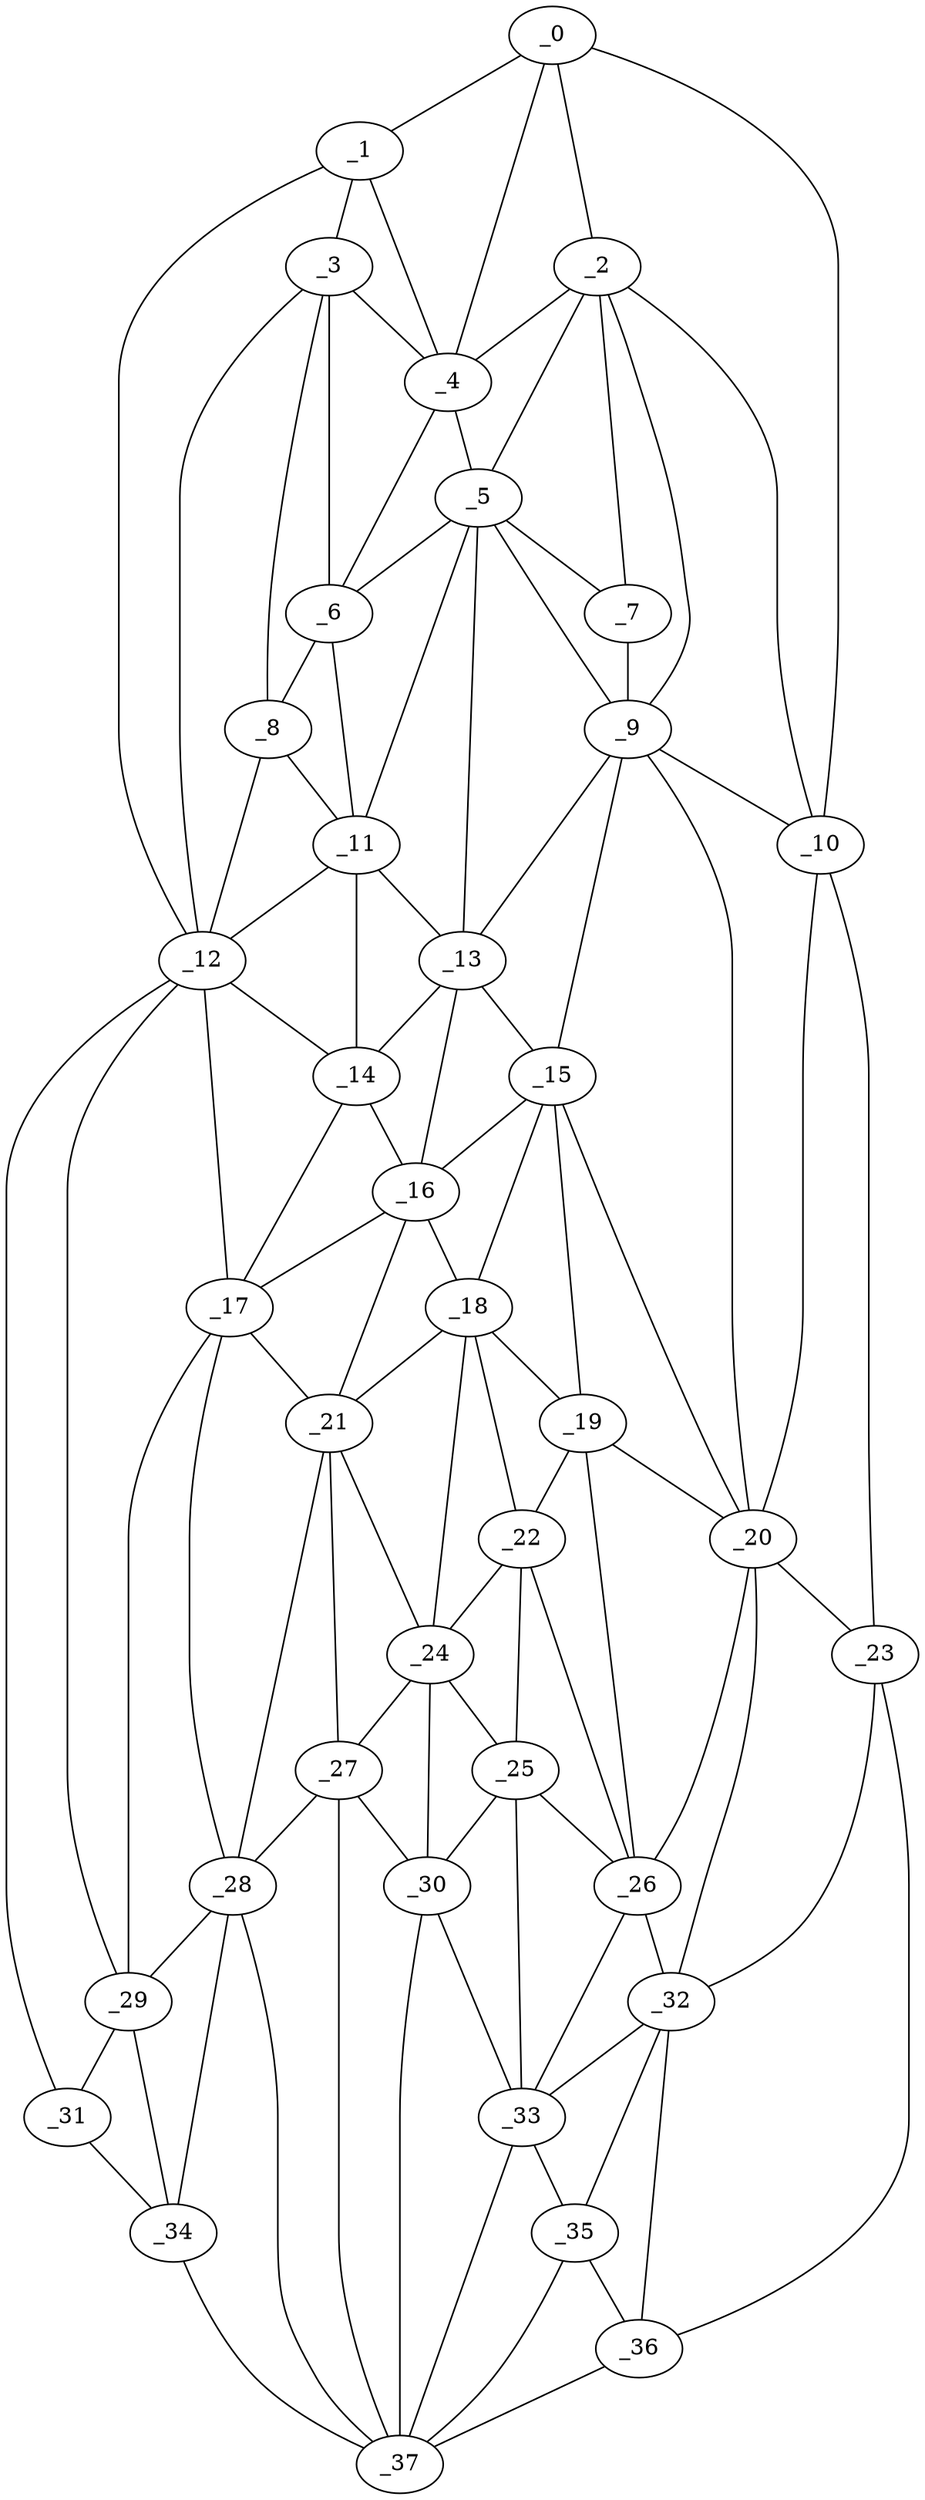 graph "obj30__300.gxl" {
	_0	 [x=26,
		y=80];
	_1	 [x=30,
		y=92];
	_0 -- _1	 [valence=1];
	_2	 [x=34,
		y=69];
	_0 -- _2	 [valence=1];
	_4	 [x=38,
		y=83];
	_0 -- _4	 [valence=2];
	_10	 [x=49,
		y=7];
	_0 -- _10	 [valence=1];
	_3	 [x=37,
		y=95];
	_1 -- _3	 [valence=2];
	_1 -- _4	 [valence=2];
	_12	 [x=52,
		y=103];
	_1 -- _12	 [valence=1];
	_2 -- _4	 [valence=1];
	_5	 [x=42,
		y=77];
	_2 -- _5	 [valence=1];
	_7	 [x=43,
		y=70];
	_2 -- _7	 [valence=1];
	_9	 [x=48,
		y=68];
	_2 -- _9	 [valence=2];
	_2 -- _10	 [valence=2];
	_3 -- _4	 [valence=2];
	_6	 [x=42,
		y=89];
	_3 -- _6	 [valence=2];
	_8	 [x=43,
		y=95];
	_3 -- _8	 [valence=2];
	_3 -- _12	 [valence=1];
	_4 -- _5	 [valence=1];
	_4 -- _6	 [valence=2];
	_5 -- _6	 [valence=2];
	_5 -- _7	 [valence=2];
	_5 -- _9	 [valence=1];
	_11	 [x=50,
		y=90];
	_5 -- _11	 [valence=2];
	_13	 [x=56,
		y=82];
	_5 -- _13	 [valence=2];
	_6 -- _8	 [valence=1];
	_6 -- _11	 [valence=2];
	_7 -- _9	 [valence=2];
	_8 -- _11	 [valence=2];
	_8 -- _12	 [valence=1];
	_9 -- _10	 [valence=2];
	_9 -- _13	 [valence=2];
	_15	 [x=62,
		y=74];
	_9 -- _15	 [valence=2];
	_20	 [x=73,
		y=58];
	_9 -- _20	 [valence=2];
	_10 -- _20	 [valence=1];
	_23	 [x=80,
		y=7];
	_10 -- _23	 [valence=1];
	_11 -- _12	 [valence=2];
	_11 -- _13	 [valence=1];
	_14	 [x=58,
		y=96];
	_11 -- _14	 [valence=1];
	_12 -- _14	 [valence=2];
	_17	 [x=70,
		y=98];
	_12 -- _17	 [valence=1];
	_29	 [x=84,
		y=108];
	_12 -- _29	 [valence=2];
	_31	 [x=88,
		y=112];
	_12 -- _31	 [valence=1];
	_13 -- _14	 [valence=2];
	_13 -- _15	 [valence=1];
	_16	 [x=66,
		y=90];
	_13 -- _16	 [valence=2];
	_14 -- _16	 [valence=1];
	_14 -- _17	 [valence=1];
	_15 -- _16	 [valence=1];
	_18	 [x=71,
		y=76];
	_15 -- _18	 [valence=2];
	_19	 [x=72,
		y=67];
	_15 -- _19	 [valence=1];
	_15 -- _20	 [valence=1];
	_16 -- _17	 [valence=2];
	_16 -- _18	 [valence=2];
	_21	 [x=75,
		y=87];
	_16 -- _21	 [valence=2];
	_17 -- _21	 [valence=2];
	_28	 [x=82,
		y=93];
	_17 -- _28	 [valence=2];
	_17 -- _29	 [valence=2];
	_18 -- _19	 [valence=1];
	_18 -- _21	 [valence=2];
	_22	 [x=78,
		y=72];
	_18 -- _22	 [valence=2];
	_24	 [x=80,
		y=80];
	_18 -- _24	 [valence=1];
	_19 -- _20	 [valence=2];
	_19 -- _22	 [valence=2];
	_26	 [x=82,
		y=66];
	_19 -- _26	 [valence=1];
	_20 -- _23	 [valence=2];
	_20 -- _26	 [valence=1];
	_32	 [x=89,
		y=47];
	_20 -- _32	 [valence=2];
	_21 -- _24	 [valence=2];
	_27	 [x=82,
		y=86];
	_21 -- _27	 [valence=2];
	_21 -- _28	 [valence=2];
	_22 -- _24	 [valence=2];
	_25	 [x=81,
		y=72];
	_22 -- _25	 [valence=2];
	_22 -- _26	 [valence=1];
	_23 -- _32	 [valence=1];
	_36	 [x=100,
		y=63];
	_23 -- _36	 [valence=1];
	_24 -- _25	 [valence=1];
	_24 -- _27	 [valence=2];
	_30	 [x=86,
		y=76];
	_24 -- _30	 [valence=2];
	_25 -- _26	 [valence=1];
	_25 -- _30	 [valence=1];
	_33	 [x=90,
		y=69];
	_25 -- _33	 [valence=2];
	_26 -- _32	 [valence=2];
	_26 -- _33	 [valence=2];
	_27 -- _28	 [valence=2];
	_27 -- _30	 [valence=1];
	_37	 [x=100,
		y=75];
	_27 -- _37	 [valence=2];
	_28 -- _29	 [valence=2];
	_34	 [x=93,
		y=110];
	_28 -- _34	 [valence=2];
	_28 -- _37	 [valence=2];
	_29 -- _31	 [valence=2];
	_29 -- _34	 [valence=1];
	_30 -- _33	 [valence=1];
	_30 -- _37	 [valence=2];
	_31 -- _34	 [valence=1];
	_32 -- _33	 [valence=1];
	_35	 [x=96,
		y=67];
	_32 -- _35	 [valence=1];
	_32 -- _36	 [valence=1];
	_33 -- _35	 [valence=2];
	_33 -- _37	 [valence=2];
	_34 -- _37	 [valence=1];
	_35 -- _36	 [valence=2];
	_35 -- _37	 [valence=1];
	_36 -- _37	 [valence=1];
}
